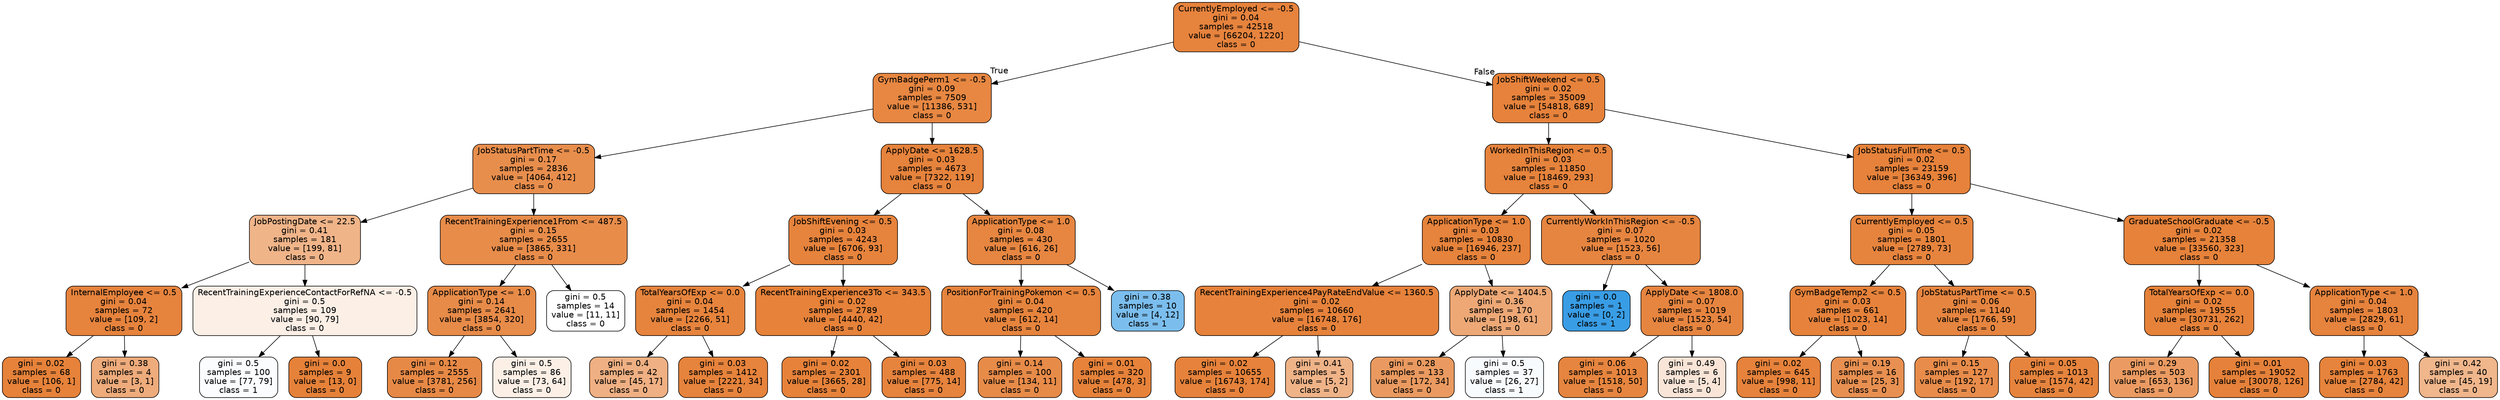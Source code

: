 digraph Tree {
node [shape=box, style="filled, rounded", color="black", fontname=helvetica] ;
edge [fontname=helvetica] ;
0 [label="CurrentlyEmployed <= -0.5\ngini = 0.04\nsamples = 42518\nvalue = [66204, 1220]\nclass = 0", fillcolor="#e58139fa"] ;
1 [label="GymBadgePerm1 <= -0.5\ngini = 0.09\nsamples = 7509\nvalue = [11386, 531]\nclass = 0", fillcolor="#e58139f3"] ;
0 -> 1 [labeldistance=2.5, labelangle=45, headlabel="True"] ;
2 [label="JobStatusPartTime <= -0.5\ngini = 0.17\nsamples = 2836\nvalue = [4064, 412]\nclass = 0", fillcolor="#e58139e5"] ;
1 -> 2 ;
3 [label="JobPostingDate <= 22.5\ngini = 0.41\nsamples = 181\nvalue = [199, 81]\nclass = 0", fillcolor="#e5813997"] ;
2 -> 3 ;
4 [label="InternalEmployee <= 0.5\ngini = 0.04\nsamples = 72\nvalue = [109, 2]\nclass = 0", fillcolor="#e58139fa"] ;
3 -> 4 ;
5 [label="gini = 0.02\nsamples = 68\nvalue = [106, 1]\nclass = 0", fillcolor="#e58139fd"] ;
4 -> 5 ;
6 [label="gini = 0.38\nsamples = 4\nvalue = [3, 1]\nclass = 0", fillcolor="#e58139aa"] ;
4 -> 6 ;
7 [label="RecentTrainingExperienceContactForRefNA <= -0.5\ngini = 0.5\nsamples = 109\nvalue = [90, 79]\nclass = 0", fillcolor="#e581391f"] ;
3 -> 7 ;
8 [label="gini = 0.5\nsamples = 100\nvalue = [77, 79]\nclass = 1", fillcolor="#399de506"] ;
7 -> 8 ;
9 [label="gini = 0.0\nsamples = 9\nvalue = [13, 0]\nclass = 0", fillcolor="#e58139ff"] ;
7 -> 9 ;
10 [label="RecentTrainingExperience1From <= 487.5\ngini = 0.15\nsamples = 2655\nvalue = [3865, 331]\nclass = 0", fillcolor="#e58139e9"] ;
2 -> 10 ;
11 [label="ApplicationType <= 1.0\ngini = 0.14\nsamples = 2641\nvalue = [3854, 320]\nclass = 0", fillcolor="#e58139ea"] ;
10 -> 11 ;
12 [label="gini = 0.12\nsamples = 2555\nvalue = [3781, 256]\nclass = 0", fillcolor="#e58139ee"] ;
11 -> 12 ;
13 [label="gini = 0.5\nsamples = 86\nvalue = [73, 64]\nclass = 0", fillcolor="#e581391f"] ;
11 -> 13 ;
14 [label="gini = 0.5\nsamples = 14\nvalue = [11, 11]\nclass = 0", fillcolor="#e5813900"] ;
10 -> 14 ;
15 [label="ApplyDate <= 1628.5\ngini = 0.03\nsamples = 4673\nvalue = [7322, 119]\nclass = 0", fillcolor="#e58139fb"] ;
1 -> 15 ;
16 [label="JobShiftEvening <= 0.5\ngini = 0.03\nsamples = 4243\nvalue = [6706, 93]\nclass = 0", fillcolor="#e58139fb"] ;
15 -> 16 ;
17 [label="TotalYearsOfExp <= 0.0\ngini = 0.04\nsamples = 1454\nvalue = [2266, 51]\nclass = 0", fillcolor="#e58139f9"] ;
16 -> 17 ;
18 [label="gini = 0.4\nsamples = 42\nvalue = [45, 17]\nclass = 0", fillcolor="#e581399f"] ;
17 -> 18 ;
19 [label="gini = 0.03\nsamples = 1412\nvalue = [2221, 34]\nclass = 0", fillcolor="#e58139fb"] ;
17 -> 19 ;
20 [label="RecentTrainingExperience3To <= 343.5\ngini = 0.02\nsamples = 2789\nvalue = [4440, 42]\nclass = 0", fillcolor="#e58139fd"] ;
16 -> 20 ;
21 [label="gini = 0.02\nsamples = 2301\nvalue = [3665, 28]\nclass = 0", fillcolor="#e58139fd"] ;
20 -> 21 ;
22 [label="gini = 0.03\nsamples = 488\nvalue = [775, 14]\nclass = 0", fillcolor="#e58139fa"] ;
20 -> 22 ;
23 [label="ApplicationType <= 1.0\ngini = 0.08\nsamples = 430\nvalue = [616, 26]\nclass = 0", fillcolor="#e58139f4"] ;
15 -> 23 ;
24 [label="PositionForTrainingPokemon <= 0.5\ngini = 0.04\nsamples = 420\nvalue = [612, 14]\nclass = 0", fillcolor="#e58139f9"] ;
23 -> 24 ;
25 [label="gini = 0.14\nsamples = 100\nvalue = [134, 11]\nclass = 0", fillcolor="#e58139ea"] ;
24 -> 25 ;
26 [label="gini = 0.01\nsamples = 320\nvalue = [478, 3]\nclass = 0", fillcolor="#e58139fd"] ;
24 -> 26 ;
27 [label="gini = 0.38\nsamples = 10\nvalue = [4, 12]\nclass = 1", fillcolor="#399de5aa"] ;
23 -> 27 ;
28 [label="JobShiftWeekend <= 0.5\ngini = 0.02\nsamples = 35009\nvalue = [54818, 689]\nclass = 0", fillcolor="#e58139fc"] ;
0 -> 28 [labeldistance=2.5, labelangle=-45, headlabel="False"] ;
29 [label="WorkedInThisRegion <= 0.5\ngini = 0.03\nsamples = 11850\nvalue = [18469, 293]\nclass = 0", fillcolor="#e58139fb"] ;
28 -> 29 ;
30 [label="ApplicationType <= 1.0\ngini = 0.03\nsamples = 10830\nvalue = [16946, 237]\nclass = 0", fillcolor="#e58139fb"] ;
29 -> 30 ;
31 [label="RecentTrainingExperience4PayRateEndValue <= 1360.5\ngini = 0.02\nsamples = 10660\nvalue = [16748, 176]\nclass = 0", fillcolor="#e58139fc"] ;
30 -> 31 ;
32 [label="gini = 0.02\nsamples = 10655\nvalue = [16743, 174]\nclass = 0", fillcolor="#e58139fc"] ;
31 -> 32 ;
33 [label="gini = 0.41\nsamples = 5\nvalue = [5, 2]\nclass = 0", fillcolor="#e5813999"] ;
31 -> 33 ;
34 [label="ApplyDate <= 1404.5\ngini = 0.36\nsamples = 170\nvalue = [198, 61]\nclass = 0", fillcolor="#e58139b0"] ;
30 -> 34 ;
35 [label="gini = 0.28\nsamples = 133\nvalue = [172, 34]\nclass = 0", fillcolor="#e58139cd"] ;
34 -> 35 ;
36 [label="gini = 0.5\nsamples = 37\nvalue = [26, 27]\nclass = 1", fillcolor="#399de509"] ;
34 -> 36 ;
37 [label="CurrentlyWorkInThisRegion <= -0.5\ngini = 0.07\nsamples = 1020\nvalue = [1523, 56]\nclass = 0", fillcolor="#e58139f6"] ;
29 -> 37 ;
38 [label="gini = 0.0\nsamples = 1\nvalue = [0, 2]\nclass = 1", fillcolor="#399de5ff"] ;
37 -> 38 ;
39 [label="ApplyDate <= 1808.0\ngini = 0.07\nsamples = 1019\nvalue = [1523, 54]\nclass = 0", fillcolor="#e58139f6"] ;
37 -> 39 ;
40 [label="gini = 0.06\nsamples = 1013\nvalue = [1518, 50]\nclass = 0", fillcolor="#e58139f7"] ;
39 -> 40 ;
41 [label="gini = 0.49\nsamples = 6\nvalue = [5, 4]\nclass = 0", fillcolor="#e5813933"] ;
39 -> 41 ;
42 [label="JobStatusFullTime <= 0.5\ngini = 0.02\nsamples = 23159\nvalue = [36349, 396]\nclass = 0", fillcolor="#e58139fc"] ;
28 -> 42 ;
43 [label="CurrentlyEmployed <= 0.5\ngini = 0.05\nsamples = 1801\nvalue = [2789, 73]\nclass = 0", fillcolor="#e58139f8"] ;
42 -> 43 ;
44 [label="GymBadgeTemp2 <= 0.5\ngini = 0.03\nsamples = 661\nvalue = [1023, 14]\nclass = 0", fillcolor="#e58139fc"] ;
43 -> 44 ;
45 [label="gini = 0.02\nsamples = 645\nvalue = [998, 11]\nclass = 0", fillcolor="#e58139fc"] ;
44 -> 45 ;
46 [label="gini = 0.19\nsamples = 16\nvalue = [25, 3]\nclass = 0", fillcolor="#e58139e0"] ;
44 -> 46 ;
47 [label="JobStatusPartTime <= 0.5\ngini = 0.06\nsamples = 1140\nvalue = [1766, 59]\nclass = 0", fillcolor="#e58139f6"] ;
43 -> 47 ;
48 [label="gini = 0.15\nsamples = 127\nvalue = [192, 17]\nclass = 0", fillcolor="#e58139e8"] ;
47 -> 48 ;
49 [label="gini = 0.05\nsamples = 1013\nvalue = [1574, 42]\nclass = 0", fillcolor="#e58139f8"] ;
47 -> 49 ;
50 [label="GraduateSchoolGraduate <= -0.5\ngini = 0.02\nsamples = 21358\nvalue = [33560, 323]\nclass = 0", fillcolor="#e58139fd"] ;
42 -> 50 ;
51 [label="TotalYearsOfExp <= 0.0\ngini = 0.02\nsamples = 19555\nvalue = [30731, 262]\nclass = 0", fillcolor="#e58139fd"] ;
50 -> 51 ;
52 [label="gini = 0.29\nsamples = 503\nvalue = [653, 136]\nclass = 0", fillcolor="#e58139ca"] ;
51 -> 52 ;
53 [label="gini = 0.01\nsamples = 19052\nvalue = [30078, 126]\nclass = 0", fillcolor="#e58139fe"] ;
51 -> 53 ;
54 [label="ApplicationType <= 1.0\ngini = 0.04\nsamples = 1803\nvalue = [2829, 61]\nclass = 0", fillcolor="#e58139fa"] ;
50 -> 54 ;
55 [label="gini = 0.03\nsamples = 1763\nvalue = [2784, 42]\nclass = 0", fillcolor="#e58139fb"] ;
54 -> 55 ;
56 [label="gini = 0.42\nsamples = 40\nvalue = [45, 19]\nclass = 0", fillcolor="#e5813993"] ;
54 -> 56 ;
}
